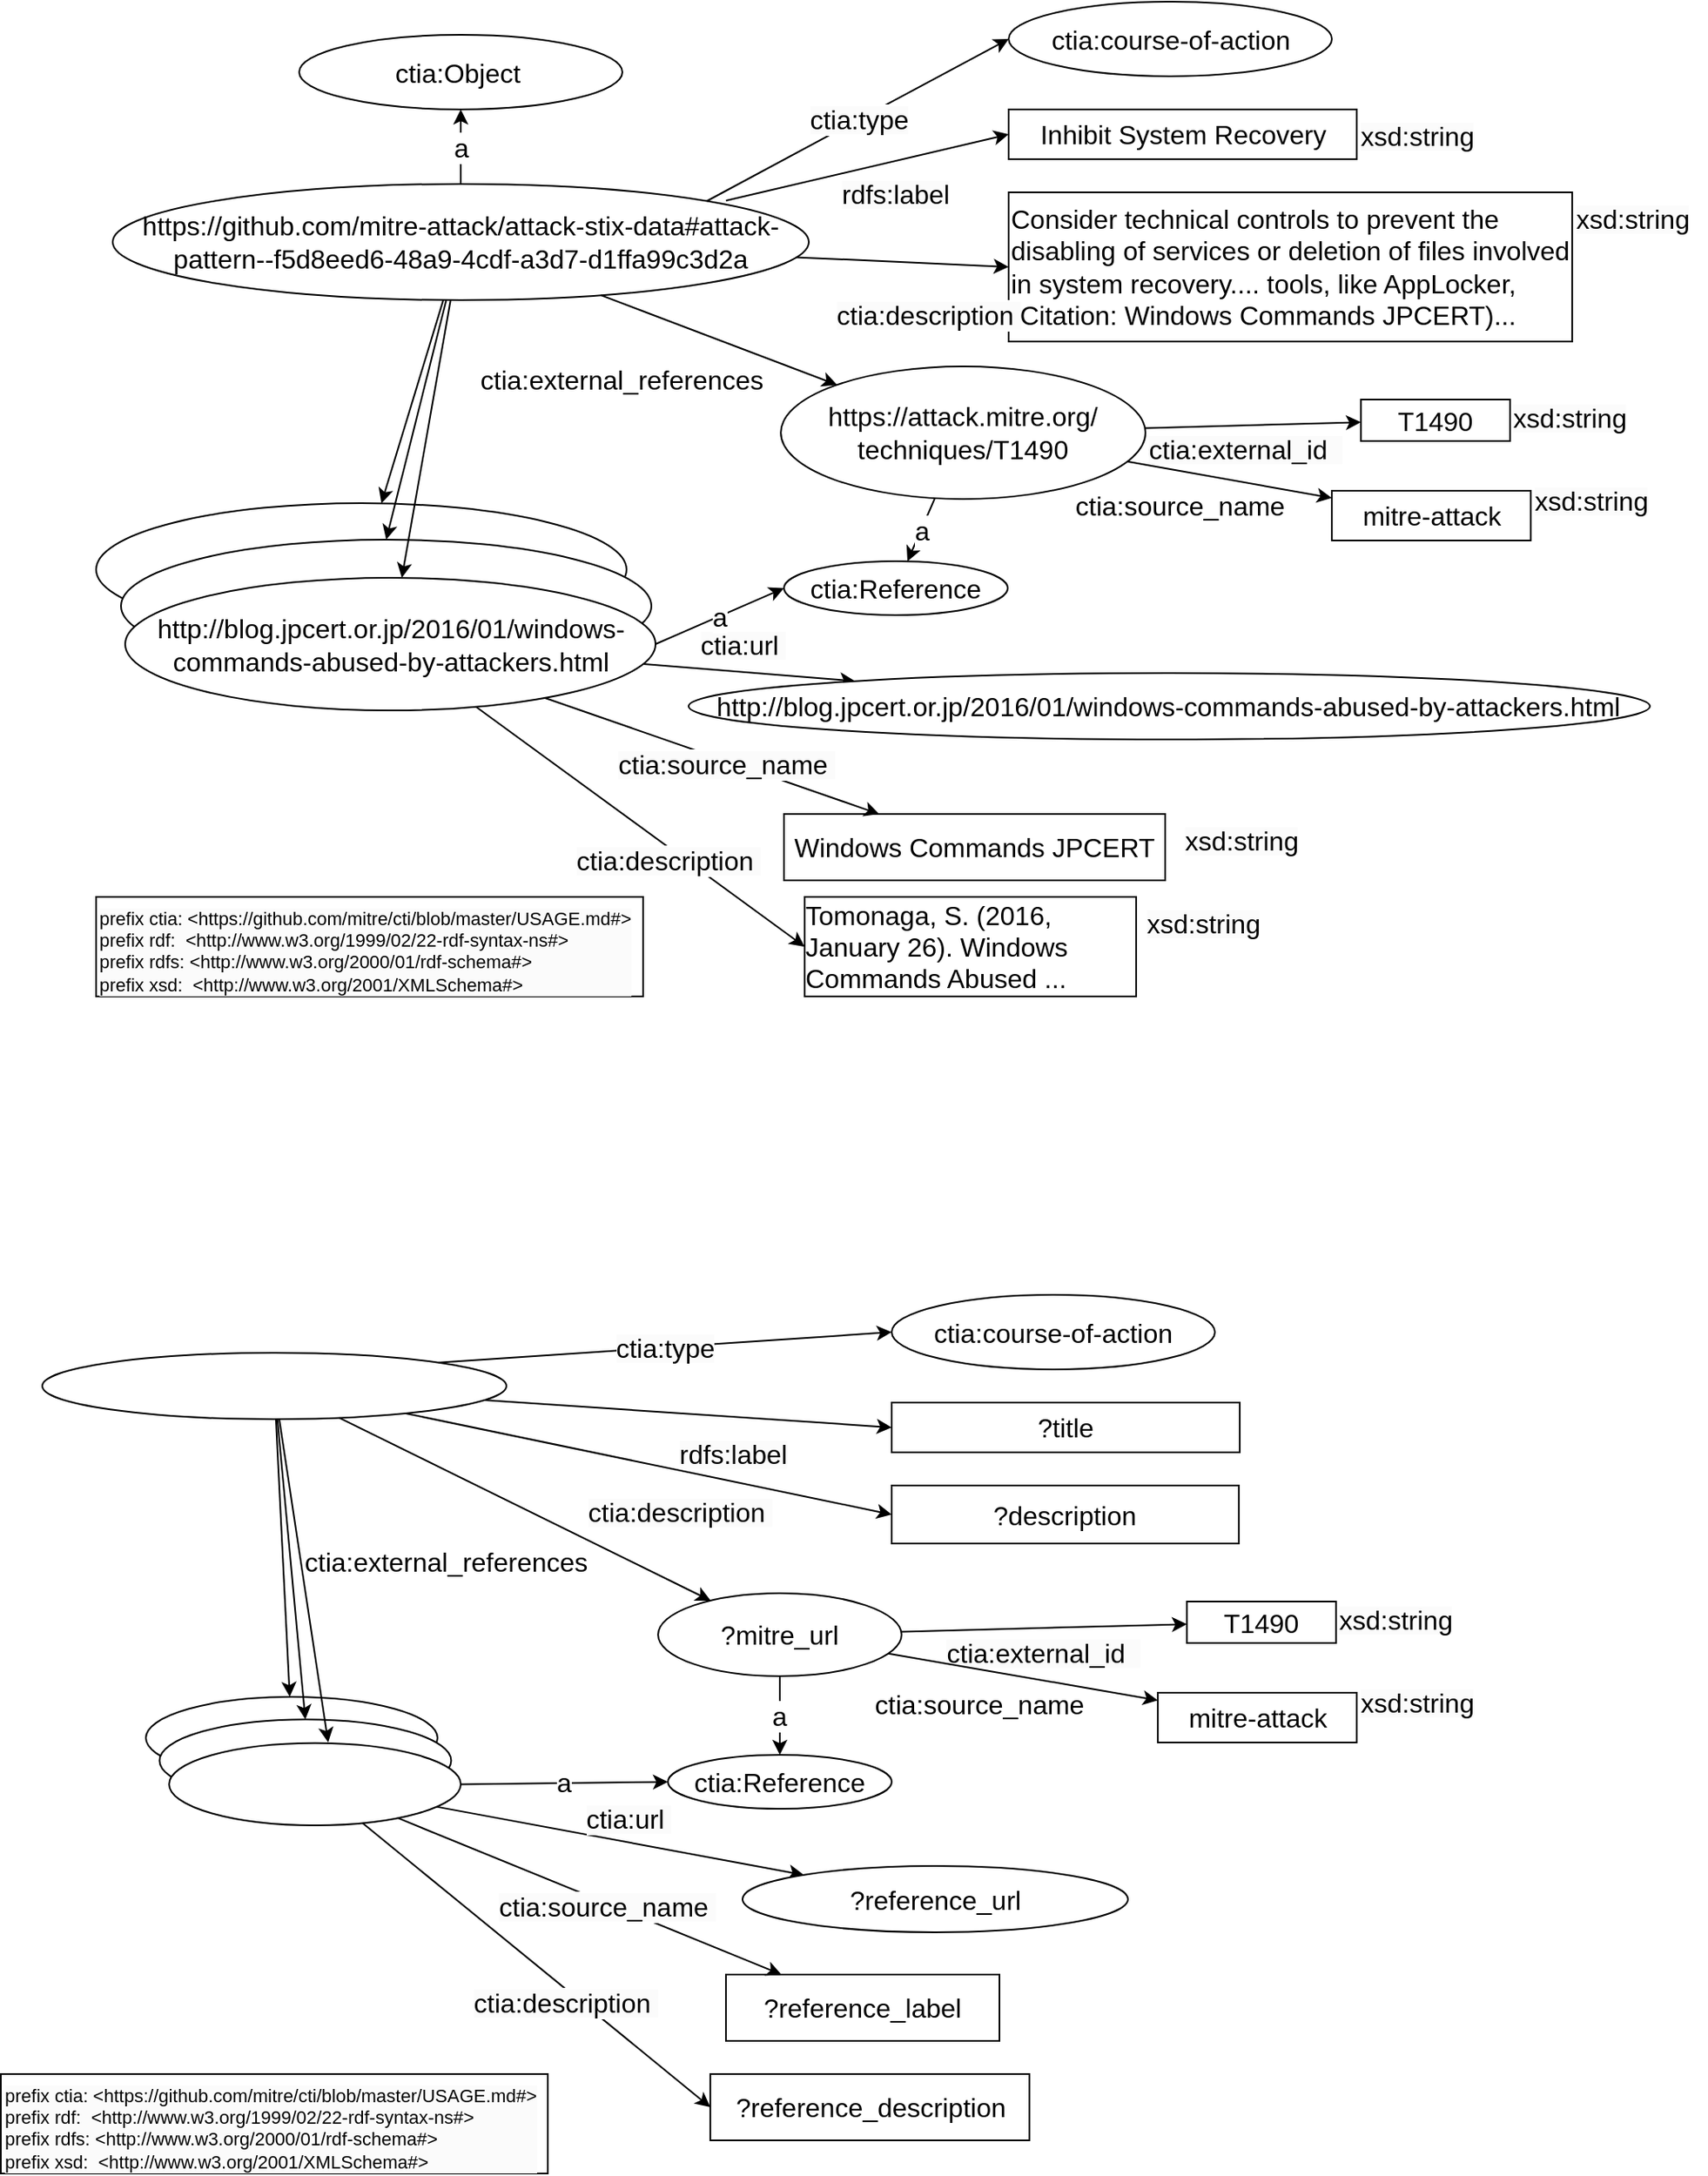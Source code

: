 <mxfile version="20.7.4" type="device"><diagram id="AuKGErEjHd2Ds3MUUX73" name="Page-1"><mxGraphModel dx="3150" dy="1182" grid="1" gridSize="10" guides="1" tooltips="1" connect="1" arrows="1" fold="1" page="1" pageScale="1" pageWidth="850" pageHeight="1100" math="0" shadow="0"><root><mxCell id="0"/><mxCell id="1" parent="0"/><mxCell id="VCyDNAcRzofRvKFjg0vl-89" value="" style="group" vertex="1" connectable="0" parent="1"><mxGeometry x="-280" y="2022.5" width="190" height="77.5" as="geometry"/></mxCell><mxCell id="VCyDNAcRzofRvKFjg0vl-45" value="&lt;div style=&quot;&quot;&gt;&lt;br&gt;&lt;/div&gt;" style="ellipse;whiteSpace=wrap;html=1;fontSize=16;align=center;" vertex="1" parent="VCyDNAcRzofRvKFjg0vl-89"><mxGeometry width="175.967" height="49.6" as="geometry"/></mxCell><mxCell id="VCyDNAcRzofRvKFjg0vl-46" value="&lt;div style=&quot;&quot;&gt;&lt;br&gt;&lt;/div&gt;" style="ellipse;whiteSpace=wrap;html=1;fontSize=16;align=center;" vertex="1" parent="VCyDNAcRzofRvKFjg0vl-89"><mxGeometry x="8.248" y="13.64" width="175.967" height="49.6" as="geometry"/></mxCell><mxCell id="VCyDNAcRzofRvKFjg0vl-66" value="&lt;div style=&quot;&quot;&gt;&lt;br&gt;&lt;/div&gt;" style="ellipse;whiteSpace=wrap;html=1;fontSize=16;align=center;" vertex="1" parent="VCyDNAcRzofRvKFjg0vl-89"><mxGeometry x="14.033" y="27.9" width="175.967" height="49.6" as="geometry"/></mxCell><mxCell id="VCyDNAcRzofRvKFjg0vl-1" value="&lt;div style=&quot;&quot;&gt;&lt;br&gt;&lt;/div&gt;" style="ellipse;whiteSpace=wrap;html=1;fontSize=16;align=center;" vertex="1" parent="1"><mxGeometry x="-310" y="1302.5" width="320" height="80" as="geometry"/></mxCell><mxCell id="VCyDNAcRzofRvKFjg0vl-2" value="&lt;div style=&quot;&quot;&gt;&lt;br&gt;&lt;/div&gt;" style="ellipse;whiteSpace=wrap;html=1;fontSize=16;align=center;" vertex="1" parent="1"><mxGeometry x="-295" y="1324.5" width="320" height="80" as="geometry"/></mxCell><mxCell id="VCyDNAcRzofRvKFjg0vl-3" value="&lt;span style=&quot;&quot;&gt;https://github.com/mitre-attack/attack-stix-data#attack-pattern--f5d8eed6-48a9-4cdf-a3d7-d1ffa99c3d2a&lt;/span&gt;" style="ellipse;whiteSpace=wrap;html=1;fontSize=16;align=center;" vertex="1" parent="1"><mxGeometry x="-300" y="1110" width="420" height="70" as="geometry"/></mxCell><mxCell id="VCyDNAcRzofRvKFjg0vl-4" value="&lt;span style=&quot;text-align: left;&quot;&gt;ctia:&lt;/span&gt;course-of-action" style="ellipse;whiteSpace=wrap;html=1;fontSize=16;" vertex="1" parent="1"><mxGeometry x="240.58" y="1000" width="195" height="45" as="geometry"/></mxCell><mxCell id="VCyDNAcRzofRvKFjg0vl-5" value="&lt;span style=&quot;color: rgb(0, 0, 0); font-family: Helvetica; font-size: 16px; font-style: normal; font-variant-ligatures: normal; font-variant-caps: normal; font-weight: 400; letter-spacing: normal; orphans: 2; text-align: left; text-indent: 0px; text-transform: none; widows: 2; word-spacing: 0px; -webkit-text-stroke-width: 0px; background-color: rgb(251, 251, 251); text-decoration-thickness: initial; text-decoration-style: initial; text-decoration-color: initial; float: none; display: inline !important;&quot;&gt;ctia:type&lt;/span&gt;" style="endArrow=classic;html=1;rounded=0;fontSize=16;entryX=0;entryY=0.5;entryDx=0;entryDy=0;exitX=1;exitY=0;exitDx=0;exitDy=0;" edge="1" parent="1" source="VCyDNAcRzofRvKFjg0vl-3" target="VCyDNAcRzofRvKFjg0vl-4"><mxGeometry width="50" height="50" relative="1" as="geometry"><mxPoint x="153.11" y="1090" as="sourcePoint"/><mxPoint x="23.11" y="1225" as="targetPoint"/></mxGeometry></mxCell><mxCell id="VCyDNAcRzofRvKFjg0vl-6" value="&lt;span style=&quot;text-align: left;&quot;&gt;Inhibit System Recovery&lt;/span&gt;" style="rounded=0;whiteSpace=wrap;html=1;fontSize=16;" vertex="1" parent="1"><mxGeometry x="240.58" y="1065" width="210" height="30" as="geometry"/></mxCell><mxCell id="VCyDNAcRzofRvKFjg0vl-7" value="" style="endArrow=classic;html=1;rounded=0;fontSize=16;entryX=0;entryY=0.5;entryDx=0;entryDy=0;" edge="1" parent="1" target="VCyDNAcRzofRvKFjg0vl-6"><mxGeometry width="50" height="50" relative="1" as="geometry"><mxPoint x="70" y="1120" as="sourcePoint"/><mxPoint x="23.11" y="1245" as="targetPoint"/></mxGeometry></mxCell><mxCell id="VCyDNAcRzofRvKFjg0vl-8" value="&lt;span style=&quot;text-align: left; background-color: rgb(251, 251, 251);&quot;&gt;rdfs:label&lt;/span&gt;" style="edgeLabel;html=1;align=center;verticalAlign=middle;resizable=0;points=[];fontSize=16;" vertex="1" connectable="0" parent="VCyDNAcRzofRvKFjg0vl-7"><mxGeometry x="0.299" y="-4" relative="1" as="geometry"><mxPoint x="-10" y="18" as="offset"/></mxGeometry></mxCell><mxCell id="VCyDNAcRzofRvKFjg0vl-9" value="&lt;div style=&quot;text-align: left;&quot;&gt;&lt;span style=&quot;background-color: initial;&quot;&gt;Consider technical controls to prevent the disabling of services or deletion of files involved in system recovery.... tools, like AppLocker,(Citation: Windows Commands JPCERT)...&lt;/span&gt;&lt;/div&gt;" style="rounded=0;whiteSpace=wrap;html=1;fontSize=16;" vertex="1" parent="1"><mxGeometry x="240.58" y="1115" width="340" height="90" as="geometry"/></mxCell><mxCell id="VCyDNAcRzofRvKFjg0vl-10" value="" style="endArrow=classic;html=1;rounded=0;fontSize=16;entryX=0;entryY=0.5;entryDx=0;entryDy=0;" edge="1" parent="1" source="VCyDNAcRzofRvKFjg0vl-3" target="VCyDNAcRzofRvKFjg0vl-9"><mxGeometry width="50" height="50" relative="1" as="geometry"><mxPoint x="64.358" y="1118.577" as="sourcePoint"/><mxPoint x="403.11" y="1275" as="targetPoint"/></mxGeometry></mxCell><mxCell id="VCyDNAcRzofRvKFjg0vl-11" value="&lt;span style=&quot;text-align: left; background-color: rgb(251, 251, 251);&quot;&gt;ctia:description&amp;nbsp;&lt;/span&gt;" style="edgeLabel;html=1;align=center;verticalAlign=middle;resizable=0;points=[];fontSize=16;" vertex="1" connectable="0" parent="VCyDNAcRzofRvKFjg0vl-10"><mxGeometry x="0.238" y="-3" relative="1" as="geometry"><mxPoint y="28" as="offset"/></mxGeometry></mxCell><mxCell id="VCyDNAcRzofRvKFjg0vl-12" value="&lt;span style=&quot;text-align: left;&quot;&gt;https://attack.mitre.org/&lt;br&gt;techniques/T1490&lt;/span&gt;" style="ellipse;whiteSpace=wrap;html=1;fontSize=16;" vertex="1" parent="1"><mxGeometry x="103.11" y="1220" width="220" height="80" as="geometry"/></mxCell><mxCell id="VCyDNAcRzofRvKFjg0vl-13" value="" style="endArrow=classic;html=1;rounded=0;fontSize=16;" edge="1" parent="1" source="VCyDNAcRzofRvKFjg0vl-3" target="VCyDNAcRzofRvKFjg0vl-12"><mxGeometry width="50" height="50" relative="1" as="geometry"><mxPoint x="-60" y="1350" as="sourcePoint"/><mxPoint x="-10" y="1300" as="targetPoint"/></mxGeometry></mxCell><mxCell id="VCyDNAcRzofRvKFjg0vl-14" value="&lt;span style=&quot;text-align: left;&quot;&gt;ctia:external_references&amp;nbsp;&lt;/span&gt;" style="edgeLabel;html=1;align=center;verticalAlign=middle;resizable=0;points=[];fontSize=16;labelBackgroundColor=#FFFFFF;" vertex="1" connectable="0" parent="VCyDNAcRzofRvKFjg0vl-13"><mxGeometry x="0.256" relative="1" as="geometry"><mxPoint x="-75" y="17" as="offset"/></mxGeometry></mxCell><mxCell id="VCyDNAcRzofRvKFjg0vl-15" value="" style="endArrow=classic;html=1;rounded=0;fontSize=16;" edge="1" parent="1" source="VCyDNAcRzofRvKFjg0vl-12" target="VCyDNAcRzofRvKFjg0vl-32"><mxGeometry width="50" height="50" relative="1" as="geometry"><mxPoint x="253.418" y="1424.997" as="sourcePoint"/><mxPoint x="423.11" y="1485" as="targetPoint"/></mxGeometry></mxCell><mxCell id="VCyDNAcRzofRvKFjg0vl-16" value="&lt;span style=&quot;text-align: left; background-color: rgb(251, 251, 251);&quot;&gt;ctia:external_id&amp;nbsp;&amp;nbsp;&lt;/span&gt;" style="edgeLabel;html=1;align=center;verticalAlign=middle;resizable=0;points=[];fontSize=16;" vertex="1" connectable="0" parent="VCyDNAcRzofRvKFjg0vl-15"><mxGeometry x="0.203" y="-3" relative="1" as="geometry"><mxPoint x="-19" y="12" as="offset"/></mxGeometry></mxCell><mxCell id="VCyDNAcRzofRvKFjg0vl-17" value="&lt;span style=&quot;color: rgb(0, 0, 0); font-family: Helvetica; font-size: 16px; font-style: normal; font-variant-ligatures: normal; font-variant-caps: normal; font-weight: 400; letter-spacing: normal; orphans: 2; text-align: left; text-indent: 0px; text-transform: none; widows: 2; word-spacing: 0px; -webkit-text-stroke-width: 0px; background-color: rgb(251, 251, 251); text-decoration-thickness: initial; text-decoration-style: initial; text-decoration-color: initial; float: none; display: inline !important;&quot;&gt;xsd:string&lt;/span&gt;" style="text;whiteSpace=wrap;html=1;fontSize=16;" vertex="1" parent="1"><mxGeometry x="450.58" y="1065" width="80" height="30" as="geometry"/></mxCell><mxCell id="VCyDNAcRzofRvKFjg0vl-18" value="&lt;span style=&quot;color: rgb(0, 0, 0); font-family: Helvetica; font-size: 16px; font-style: normal; font-variant-ligatures: normal; font-variant-caps: normal; font-weight: 400; letter-spacing: normal; orphans: 2; text-align: left; text-indent: 0px; text-transform: none; widows: 2; word-spacing: 0px; -webkit-text-stroke-width: 0px; background-color: rgb(251, 251, 251); text-decoration-thickness: initial; text-decoration-style: initial; text-decoration-color: initial; float: none; display: inline !important;&quot;&gt;xsd:string&lt;/span&gt;" style="text;whiteSpace=wrap;html=1;fontSize=16;" vertex="1" parent="1"><mxGeometry x="580.58" y="1115" width="80" height="30" as="geometry"/></mxCell><mxCell id="VCyDNAcRzofRvKFjg0vl-19" value="&lt;span style=&quot;text-align: left;&quot;&gt;mitre-attack&lt;/span&gt;" style="rounded=0;whiteSpace=wrap;html=1;fontSize=16;" vertex="1" parent="1"><mxGeometry x="435.58" y="1295" width="120" height="30" as="geometry"/></mxCell><mxCell id="VCyDNAcRzofRvKFjg0vl-20" value="" style="endArrow=classic;html=1;rounded=0;fontSize=16;" edge="1" parent="1" source="VCyDNAcRzofRvKFjg0vl-12" target="VCyDNAcRzofRvKFjg0vl-19"><mxGeometry width="50" height="50" relative="1" as="geometry"><mxPoint x="-376.89" y="1555" as="sourcePoint"/><mxPoint x="-326.89" y="1505" as="targetPoint"/></mxGeometry></mxCell><mxCell id="VCyDNAcRzofRvKFjg0vl-21" value="&lt;span style=&quot;text-align: left;&quot;&gt;ctia:source_name&amp;nbsp;&amp;nbsp;&lt;/span&gt;" style="edgeLabel;html=1;align=center;verticalAlign=middle;resizable=0;points=[];fontSize=16;labelBackgroundColor=none;" vertex="1" connectable="0" parent="VCyDNAcRzofRvKFjg0vl-20"><mxGeometry x="0.211" y="-2" relative="1" as="geometry"><mxPoint x="-39" y="11" as="offset"/></mxGeometry></mxCell><mxCell id="VCyDNAcRzofRvKFjg0vl-22" value="&lt;div style=&quot;&quot;&gt;&lt;span style=&quot;background-color: initial;&quot;&gt;http://blog.jpcert.or.jp/2016/01/windows-commands-abused-by-attackers.html&lt;/span&gt;&lt;/div&gt;" style="ellipse;whiteSpace=wrap;html=1;fontSize=16;align=center;" vertex="1" parent="1"><mxGeometry x="-292.48" y="1347.5" width="320" height="80" as="geometry"/></mxCell><mxCell id="VCyDNAcRzofRvKFjg0vl-23" value="" style="endArrow=classic;html=1;rounded=0;fontSize=16;" edge="1" parent="1" source="VCyDNAcRzofRvKFjg0vl-22" target="VCyDNAcRzofRvKFjg0vl-25"><mxGeometry width="50" height="50" relative="1" as="geometry"><mxPoint x="-224.063" y="1444.998" as="sourcePoint"/><mxPoint x="-21.31" y="1492.78" as="targetPoint"/></mxGeometry></mxCell><mxCell id="VCyDNAcRzofRvKFjg0vl-24" value="&lt;span style=&quot;color: rgb(0, 0, 0); font-family: Helvetica; font-size: 16px; font-style: normal; font-variant-ligatures: normal; font-variant-caps: normal; font-weight: 400; letter-spacing: normal; orphans: 2; text-align: left; text-indent: 0px; text-transform: none; widows: 2; word-spacing: 0px; -webkit-text-stroke-width: 0px; background-color: rgb(251, 251, 251); text-decoration-thickness: initial; text-decoration-style: initial; text-decoration-color: initial; float: none; display: inline !important;&quot;&gt;ctia:url&lt;span&gt;&amp;nbsp;&lt;/span&gt;&lt;/span&gt;" style="edgeLabel;html=1;align=center;verticalAlign=middle;resizable=0;points=[];fontSize=16;" vertex="1" connectable="0" parent="VCyDNAcRzofRvKFjg0vl-23"><mxGeometry x="0.203" y="-3" relative="1" as="geometry"><mxPoint x="-17" y="-21" as="offset"/></mxGeometry></mxCell><mxCell id="VCyDNAcRzofRvKFjg0vl-25" value="&lt;span style=&quot;text-align: left;&quot;&gt;http://blog.jpcert.or.jp/2016/01/windows-commands-abused-by-attackers.html&lt;/span&gt;" style="ellipse;whiteSpace=wrap;html=1;fontSize=16;" vertex="1" parent="1"><mxGeometry x="47.47" y="1405" width="580" height="40" as="geometry"/></mxCell><mxCell id="VCyDNAcRzofRvKFjg0vl-26" value="&lt;div style=&quot;text-align: left;&quot;&gt;&lt;span style=&quot;background-color: initial;&quot;&gt;Windows Commands JPCERT&lt;/span&gt;&lt;/div&gt;" style="rounded=0;whiteSpace=wrap;html=1;fontSize=16;" vertex="1" parent="1"><mxGeometry x="105" y="1490" width="230" height="40" as="geometry"/></mxCell><mxCell id="VCyDNAcRzofRvKFjg0vl-27" value="&lt;span style=&quot;color: rgb(0, 0, 0); font-family: Helvetica; font-size: 16px; font-style: normal; font-variant-ligatures: normal; font-variant-caps: normal; font-weight: 400; letter-spacing: normal; orphans: 2; text-align: left; text-indent: 0px; text-transform: none; widows: 2; word-spacing: 0px; -webkit-text-stroke-width: 0px; background-color: rgb(251, 251, 251); text-decoration-thickness: initial; text-decoration-style: initial; text-decoration-color: initial; float: none; display: inline !important;&quot;&gt;ctia:source_name&lt;span&gt;&amp;nbsp;&lt;/span&gt;&lt;/span&gt;" style="endArrow=classic;html=1;rounded=0;fontSize=16;" edge="1" parent="1" source="VCyDNAcRzofRvKFjg0vl-22" target="VCyDNAcRzofRvKFjg0vl-26"><mxGeometry x="0.093" y="-2" width="50" height="50" relative="1" as="geometry"><mxPoint x="-272.533" y="1453.896" as="sourcePoint"/><mxPoint x="-771.31" y="1512.78" as="targetPoint"/><mxPoint as="offset"/></mxGeometry></mxCell><mxCell id="VCyDNAcRzofRvKFjg0vl-28" value="" style="endArrow=classic;html=1;rounded=0;fontSize=16;" edge="1" parent="1" source="VCyDNAcRzofRvKFjg0vl-3" target="VCyDNAcRzofRvKFjg0vl-22"><mxGeometry width="50" height="50" relative="1" as="geometry"><mxPoint x="-55.455" y="1229.743" as="sourcePoint"/><mxPoint x="58.138" y="1435.375" as="targetPoint"/></mxGeometry></mxCell><mxCell id="VCyDNAcRzofRvKFjg0vl-29" value="&lt;div style=&quot;text-align: left;&quot;&gt;&lt;span style=&quot;background-color: initial;&quot;&gt;Tomonaga, S. (2016, January 26). Windows Commands Abused ...&lt;/span&gt;&lt;/div&gt;" style="rounded=0;whiteSpace=wrap;html=1;fontSize=16;" vertex="1" parent="1"><mxGeometry x="117.47" y="1540" width="200" height="60" as="geometry"/></mxCell><mxCell id="VCyDNAcRzofRvKFjg0vl-30" value="" style="endArrow=classic;html=1;rounded=0;fontSize=16;entryX=0;entryY=0.5;entryDx=0;entryDy=0;" edge="1" parent="1" source="VCyDNAcRzofRvKFjg0vl-22" target="VCyDNAcRzofRvKFjg0vl-29"><mxGeometry width="50" height="50" relative="1" as="geometry"><mxPoint x="-65.388" y="1023.04" as="sourcePoint"/><mxPoint x="257.47" y="1230" as="targetPoint"/></mxGeometry></mxCell><mxCell id="VCyDNAcRzofRvKFjg0vl-31" value="&lt;span style=&quot;text-align: left; background-color: rgb(251, 251, 251);&quot;&gt;ctia:description&amp;nbsp;&lt;/span&gt;" style="edgeLabel;html=1;align=center;verticalAlign=middle;resizable=0;points=[];fontSize=16;" vertex="1" connectable="0" parent="VCyDNAcRzofRvKFjg0vl-30"><mxGeometry x="0.238" y="-3" relative="1" as="geometry"><mxPoint x="-6" as="offset"/></mxGeometry></mxCell><mxCell id="VCyDNAcRzofRvKFjg0vl-32" value="T1490" style="rounded=0;whiteSpace=wrap;html=1;fontSize=16;" vertex="1" parent="1"><mxGeometry x="453.11" y="1240" width="90" height="25" as="geometry"/></mxCell><mxCell id="VCyDNAcRzofRvKFjg0vl-33" value="&lt;span style=&quot;color: rgb(0, 0, 0); font-family: Helvetica; font-size: 16px; font-style: normal; font-variant-ligatures: normal; font-variant-caps: normal; font-weight: 400; letter-spacing: normal; orphans: 2; text-align: left; text-indent: 0px; text-transform: none; widows: 2; word-spacing: 0px; -webkit-text-stroke-width: 0px; background-color: rgb(251, 251, 251); text-decoration-thickness: initial; text-decoration-style: initial; text-decoration-color: initial; float: none; display: inline !important;&quot;&gt;xsd:string&lt;/span&gt;" style="text;whiteSpace=wrap;html=1;fontSize=16;" vertex="1" parent="1"><mxGeometry x="543.11" y="1235" width="80" height="30" as="geometry"/></mxCell><mxCell id="VCyDNAcRzofRvKFjg0vl-34" value="&lt;span style=&quot;color: rgb(0, 0, 0); font-family: Helvetica; font-size: 16px; font-style: normal; font-variant-ligatures: normal; font-variant-caps: normal; font-weight: 400; letter-spacing: normal; orphans: 2; text-align: left; text-indent: 0px; text-transform: none; widows: 2; word-spacing: 0px; -webkit-text-stroke-width: 0px; background-color: rgb(251, 251, 251); text-decoration-thickness: initial; text-decoration-style: initial; text-decoration-color: initial; float: none; display: inline !important;&quot;&gt;xsd:string&lt;/span&gt;" style="text;whiteSpace=wrap;html=1;fontSize=16;" vertex="1" parent="1"><mxGeometry x="555.58" y="1285" width="80" height="30" as="geometry"/></mxCell><mxCell id="VCyDNAcRzofRvKFjg0vl-35" value="&lt;span style=&quot;color: rgb(0, 0, 0); font-family: Helvetica; font-size: 16px; font-style: normal; font-variant-ligatures: normal; font-variant-caps: normal; font-weight: 400; letter-spacing: normal; orphans: 2; text-align: left; text-indent: 0px; text-transform: none; widows: 2; word-spacing: 0px; -webkit-text-stroke-width: 0px; background-color: rgb(251, 251, 251); text-decoration-thickness: initial; text-decoration-style: initial; text-decoration-color: initial; float: none; display: inline !important;&quot;&gt;xsd:string&lt;/span&gt;" style="text;whiteSpace=wrap;html=1;fontSize=16;" vertex="1" parent="1"><mxGeometry x="345.0" y="1490" width="80" height="30" as="geometry"/></mxCell><mxCell id="VCyDNAcRzofRvKFjg0vl-36" value="&lt;span style=&quot;color: rgb(0, 0, 0); font-family: Helvetica; font-size: 16px; font-style: normal; font-variant-ligatures: normal; font-variant-caps: normal; font-weight: 400; letter-spacing: normal; orphans: 2; text-align: left; text-indent: 0px; text-transform: none; widows: 2; word-spacing: 0px; -webkit-text-stroke-width: 0px; background-color: rgb(251, 251, 251); text-decoration-thickness: initial; text-decoration-style: initial; text-decoration-color: initial; float: none; display: inline !important;&quot;&gt;xsd:string&lt;/span&gt;" style="text;whiteSpace=wrap;html=1;fontSize=16;" vertex="1" parent="1"><mxGeometry x="322.47" y="1540" width="80" height="30" as="geometry"/></mxCell><mxCell id="VCyDNAcRzofRvKFjg0vl-37" value="" style="endArrow=classic;html=1;rounded=0;fontSize=16;entryX=0.5;entryY=0;entryDx=0;entryDy=0;" edge="1" parent="1" source="VCyDNAcRzofRvKFjg0vl-3" target="VCyDNAcRzofRvKFjg0vl-2"><mxGeometry width="50" height="50" relative="1" as="geometry"><mxPoint x="40" y="1730" as="sourcePoint"/><mxPoint x="90" y="1680" as="targetPoint"/></mxGeometry></mxCell><mxCell id="VCyDNAcRzofRvKFjg0vl-38" value="" style="endArrow=classic;html=1;rounded=0;fontSize=16;" edge="1" parent="1" source="VCyDNAcRzofRvKFjg0vl-3" target="VCyDNAcRzofRvKFjg0vl-1"><mxGeometry width="50" height="50" relative="1" as="geometry"><mxPoint x="-90.871" y="1229.939" as="sourcePoint"/><mxPoint x="-160" y="1580" as="targetPoint"/></mxGeometry></mxCell><mxCell id="VCyDNAcRzofRvKFjg0vl-39" value="&lt;span style=&quot;text-align: left;&quot;&gt;ctia:Object&amp;nbsp;&lt;/span&gt;" style="ellipse;whiteSpace=wrap;html=1;fontSize=16;" vertex="1" parent="1"><mxGeometry x="-187.5" y="1020" width="195" height="45" as="geometry"/></mxCell><mxCell id="VCyDNAcRzofRvKFjg0vl-40" value="a" style="endArrow=classic;html=1;rounded=0;fontSize=16;" edge="1" parent="1" source="VCyDNAcRzofRvKFjg0vl-3" target="VCyDNAcRzofRvKFjg0vl-39"><mxGeometry width="50" height="50" relative="1" as="geometry"><mxPoint x="60" y="1580" as="sourcePoint"/><mxPoint x="110" y="1530" as="targetPoint"/></mxGeometry></mxCell><mxCell id="VCyDNAcRzofRvKFjg0vl-41" value="&lt;div style=&quot;border-color: var(--border-color); color: rgb(0, 0, 0); font-family: Helvetica; font-size: 11px; font-style: normal; font-variant-ligatures: normal; font-variant-caps: normal; font-weight: 400; letter-spacing: normal; orphans: 2; text-align: left; text-indent: 0px; text-transform: none; widows: 2; word-spacing: 0px; -webkit-text-stroke-width: 0px; background-color: rgb(251, 251, 251); text-decoration-thickness: initial; text-decoration-style: initial; text-decoration-color: initial;&quot;&gt;prefix ctia: &amp;lt;https://github.com/mitre/cti/blob/master/USAGE.md#&amp;gt;&lt;/div&gt;&lt;div style=&quot;border-color: var(--border-color); color: rgb(0, 0, 0); font-family: Helvetica; font-size: 11px; font-style: normal; font-variant-ligatures: normal; font-variant-caps: normal; font-weight: 400; letter-spacing: normal; orphans: 2; text-align: left; text-indent: 0px; text-transform: none; widows: 2; word-spacing: 0px; -webkit-text-stroke-width: 0px; background-color: rgb(251, 251, 251); text-decoration-thickness: initial; text-decoration-style: initial; text-decoration-color: initial;&quot;&gt;prefix rdf:&amp;nbsp; &amp;lt;http://www.w3.org/1999/02/22-rdf-syntax-ns#&amp;gt;&lt;/div&gt;&lt;div style=&quot;border-color: var(--border-color); color: rgb(0, 0, 0); font-family: Helvetica; font-size: 11px; font-style: normal; font-variant-ligatures: normal; font-variant-caps: normal; font-weight: 400; letter-spacing: normal; orphans: 2; text-align: left; text-indent: 0px; text-transform: none; widows: 2; word-spacing: 0px; -webkit-text-stroke-width: 0px; background-color: rgb(251, 251, 251); text-decoration-thickness: initial; text-decoration-style: initial; text-decoration-color: initial;&quot;&gt;prefix rdfs: &amp;lt;http://www.w3.org/2000/01/rdf-schema#&amp;gt;&lt;/div&gt;&lt;div style=&quot;border-color: var(--border-color); color: rgb(0, 0, 0); font-family: Helvetica; font-size: 11px; font-style: normal; font-variant-ligatures: normal; font-variant-caps: normal; font-weight: 400; letter-spacing: normal; orphans: 2; text-align: left; text-indent: 0px; text-transform: none; widows: 2; word-spacing: 0px; -webkit-text-stroke-width: 0px; background-color: rgb(251, 251, 251); text-decoration-thickness: initial; text-decoration-style: initial; text-decoration-color: initial;&quot;&gt;prefix xsd:&amp;nbsp; &amp;lt;http://www.w3.org/2001/XMLSchema#&amp;gt;&lt;/div&gt;" style="text;whiteSpace=wrap;html=1;strokeColor=default;fontSize=11;" vertex="1" parent="1"><mxGeometry x="-310" y="1540" width="330" height="60" as="geometry"/></mxCell><mxCell id="VCyDNAcRzofRvKFjg0vl-42" value="&lt;span style=&quot;text-align: left;&quot;&gt;ctia:Reference&lt;/span&gt;" style="ellipse;whiteSpace=wrap;html=1;fontSize=16;" vertex="1" parent="1"><mxGeometry x="105" y="1337.5" width="135" height="32.5" as="geometry"/></mxCell><mxCell id="VCyDNAcRzofRvKFjg0vl-43" value="a" style="endArrow=classic;html=1;rounded=0;fontSize=16;entryX=0;entryY=0.5;entryDx=0;entryDy=0;exitX=1;exitY=0.5;exitDx=0;exitDy=0;" edge="1" parent="1" source="VCyDNAcRzofRvKFjg0vl-22" target="VCyDNAcRzofRvKFjg0vl-42"><mxGeometry width="50" height="50" relative="1" as="geometry"><mxPoint x="47.473" y="1382.174" as="sourcePoint"/><mxPoint x="370.84" y="1834.5" as="targetPoint"/></mxGeometry></mxCell><mxCell id="VCyDNAcRzofRvKFjg0vl-44" value="a" style="endArrow=classic;html=1;rounded=0;fontSize=16;" edge="1" parent="1" source="VCyDNAcRzofRvKFjg0vl-12" target="VCyDNAcRzofRvKFjg0vl-42"><mxGeometry width="50" height="50" relative="1" as="geometry"><mxPoint x="37.52" y="1397.5" as="sourcePoint"/><mxPoint x="100" y="1357.5" as="targetPoint"/></mxGeometry></mxCell><mxCell id="VCyDNAcRzofRvKFjg0vl-47" value="" style="ellipse;whiteSpace=wrap;html=1;fontSize=16;align=center;" vertex="1" parent="1"><mxGeometry x="-342.48" y="1815" width="280" height="40" as="geometry"/></mxCell><mxCell id="VCyDNAcRzofRvKFjg0vl-48" value="&lt;span style=&quot;text-align: left;&quot;&gt;ctia:&lt;/span&gt;course-of-action" style="ellipse;whiteSpace=wrap;html=1;fontSize=16;" vertex="1" parent="1"><mxGeometry x="170.0" y="1780" width="195" height="45" as="geometry"/></mxCell><mxCell id="VCyDNAcRzofRvKFjg0vl-49" value="&lt;span style=&quot;color: rgb(0, 0, 0); font-family: Helvetica; font-size: 16px; font-style: normal; font-variant-ligatures: normal; font-variant-caps: normal; font-weight: 400; letter-spacing: normal; orphans: 2; text-align: left; text-indent: 0px; text-transform: none; widows: 2; word-spacing: 0px; -webkit-text-stroke-width: 0px; background-color: rgb(251, 251, 251); text-decoration-thickness: initial; text-decoration-style: initial; text-decoration-color: initial; float: none; display: inline !important;&quot;&gt;ctia:type&lt;/span&gt;" style="endArrow=classic;html=1;rounded=0;fontSize=16;entryX=0;entryY=0.5;entryDx=0;entryDy=0;exitX=1;exitY=0;exitDx=0;exitDy=0;" edge="1" parent="1" source="VCyDNAcRzofRvKFjg0vl-47" target="VCyDNAcRzofRvKFjg0vl-48"><mxGeometry width="50" height="50" relative="1" as="geometry"><mxPoint x="83.11" y="1810" as="sourcePoint"/><mxPoint x="-46.89" y="1945" as="targetPoint"/></mxGeometry></mxCell><mxCell id="VCyDNAcRzofRvKFjg0vl-50" value="&lt;div style=&quot;text-align: left;&quot;&gt;&lt;span style=&quot;background-color: initial;&quot;&gt;?title&lt;/span&gt;&lt;/div&gt;" style="rounded=0;whiteSpace=wrap;html=1;fontSize=16;" vertex="1" parent="1"><mxGeometry x="170.0" y="1845" width="210" height="30" as="geometry"/></mxCell><mxCell id="VCyDNAcRzofRvKFjg0vl-51" value="" style="endArrow=classic;html=1;rounded=0;fontSize=16;entryX=0;entryY=0.5;entryDx=0;entryDy=0;" edge="1" parent="1" target="VCyDNAcRzofRvKFjg0vl-50" source="VCyDNAcRzofRvKFjg0vl-47"><mxGeometry width="50" height="50" relative="1" as="geometry"><mxPoint y="1840" as="sourcePoint"/><mxPoint x="-46.89" y="1965" as="targetPoint"/></mxGeometry></mxCell><mxCell id="VCyDNAcRzofRvKFjg0vl-52" value="&lt;span style=&quot;text-align: left; background-color: rgb(251, 251, 251);&quot;&gt;rdfs:label&lt;/span&gt;" style="edgeLabel;html=1;align=center;verticalAlign=middle;resizable=0;points=[];fontSize=16;" vertex="1" connectable="0" parent="VCyDNAcRzofRvKFjg0vl-51"><mxGeometry x="0.299" y="-4" relative="1" as="geometry"><mxPoint x="-10" y="18" as="offset"/></mxGeometry></mxCell><mxCell id="VCyDNAcRzofRvKFjg0vl-53" value="&lt;div style=&quot;text-align: left;&quot;&gt;&lt;span style=&quot;background-color: initial;&quot;&gt;?description&lt;/span&gt;&lt;/div&gt;" style="rounded=0;whiteSpace=wrap;html=1;fontSize=16;" vertex="1" parent="1"><mxGeometry x="170" y="1895" width="209.42" height="35" as="geometry"/></mxCell><mxCell id="VCyDNAcRzofRvKFjg0vl-54" value="" style="endArrow=classic;html=1;rounded=0;fontSize=16;entryX=0;entryY=0.5;entryDx=0;entryDy=0;" edge="1" parent="1" source="VCyDNAcRzofRvKFjg0vl-47" target="VCyDNAcRzofRvKFjg0vl-53"><mxGeometry width="50" height="50" relative="1" as="geometry"><mxPoint x="-5.642" y="1838.577" as="sourcePoint"/><mxPoint x="333.11" y="1995" as="targetPoint"/></mxGeometry></mxCell><mxCell id="VCyDNAcRzofRvKFjg0vl-55" value="&lt;span style=&quot;text-align: left; background-color: rgb(251, 251, 251);&quot;&gt;ctia:description&amp;nbsp;&lt;/span&gt;" style="edgeLabel;html=1;align=center;verticalAlign=middle;resizable=0;points=[];fontSize=16;" vertex="1" connectable="0" parent="VCyDNAcRzofRvKFjg0vl-54"><mxGeometry x="0.238" y="-3" relative="1" as="geometry"><mxPoint x="-16" y="19" as="offset"/></mxGeometry></mxCell><mxCell id="VCyDNAcRzofRvKFjg0vl-56" value="&lt;div style=&quot;text-align: left;&quot;&gt;&lt;span style=&quot;background-color: initial;&quot;&gt;?mitre_url&lt;/span&gt;&lt;/div&gt;" style="ellipse;whiteSpace=wrap;html=1;fontSize=16;" vertex="1" parent="1"><mxGeometry x="29.05" y="1960" width="146.89" height="50" as="geometry"/></mxCell><mxCell id="VCyDNAcRzofRvKFjg0vl-57" value="" style="endArrow=classic;html=1;rounded=0;fontSize=16;" edge="1" parent="1" source="VCyDNAcRzofRvKFjg0vl-47" target="VCyDNAcRzofRvKFjg0vl-56"><mxGeometry width="50" height="50" relative="1" as="geometry"><mxPoint x="-130" y="2070" as="sourcePoint"/><mxPoint x="-80" y="2020" as="targetPoint"/></mxGeometry></mxCell><mxCell id="VCyDNAcRzofRvKFjg0vl-58" value="&lt;span style=&quot;text-align: left;&quot;&gt;ctia:external_references&amp;nbsp;&lt;/span&gt;" style="edgeLabel;html=1;align=center;verticalAlign=middle;resizable=0;points=[];fontSize=16;labelBackgroundColor=#FFFFFF;" vertex="1" connectable="0" parent="VCyDNAcRzofRvKFjg0vl-57"><mxGeometry x="0.256" relative="1" as="geometry"><mxPoint x="-75" y="17" as="offset"/></mxGeometry></mxCell><mxCell id="VCyDNAcRzofRvKFjg0vl-59" value="" style="endArrow=classic;html=1;rounded=0;fontSize=16;" edge="1" parent="1" source="VCyDNAcRzofRvKFjg0vl-56" target="VCyDNAcRzofRvKFjg0vl-76"><mxGeometry width="50" height="50" relative="1" as="geometry"><mxPoint x="183.418" y="2144.997" as="sourcePoint"/><mxPoint x="353.11" y="2205" as="targetPoint"/></mxGeometry></mxCell><mxCell id="VCyDNAcRzofRvKFjg0vl-60" value="&lt;span style=&quot;text-align: left; background-color: rgb(251, 251, 251);&quot;&gt;ctia:external_id&amp;nbsp;&amp;nbsp;&lt;/span&gt;" style="edgeLabel;html=1;align=center;verticalAlign=middle;resizable=0;points=[];fontSize=16;" vertex="1" connectable="0" parent="VCyDNAcRzofRvKFjg0vl-59"><mxGeometry x="0.203" y="-3" relative="1" as="geometry"><mxPoint x="-19" y="12" as="offset"/></mxGeometry></mxCell><mxCell id="VCyDNAcRzofRvKFjg0vl-63" value="&lt;span style=&quot;text-align: left;&quot;&gt;mitre-attack&lt;/span&gt;" style="rounded=0;whiteSpace=wrap;html=1;fontSize=16;" vertex="1" parent="1"><mxGeometry x="330.58" y="2020" width="120" height="30" as="geometry"/></mxCell><mxCell id="VCyDNAcRzofRvKFjg0vl-64" value="" style="endArrow=classic;html=1;rounded=0;fontSize=16;" edge="1" parent="1" source="VCyDNAcRzofRvKFjg0vl-56" target="VCyDNAcRzofRvKFjg0vl-63"><mxGeometry width="50" height="50" relative="1" as="geometry"><mxPoint x="-446.89" y="2275" as="sourcePoint"/><mxPoint x="-396.89" y="2225" as="targetPoint"/></mxGeometry></mxCell><mxCell id="VCyDNAcRzofRvKFjg0vl-65" value="&lt;span style=&quot;text-align: left;&quot;&gt;ctia:source_name&amp;nbsp;&amp;nbsp;&lt;/span&gt;" style="edgeLabel;html=1;align=center;verticalAlign=middle;resizable=0;points=[];fontSize=16;labelBackgroundColor=none;" vertex="1" connectable="0" parent="VCyDNAcRzofRvKFjg0vl-64"><mxGeometry x="0.211" y="-2" relative="1" as="geometry"><mxPoint x="-39" y="11" as="offset"/></mxGeometry></mxCell><mxCell id="VCyDNAcRzofRvKFjg0vl-67" value="" style="endArrow=classic;html=1;rounded=0;fontSize=16;" edge="1" parent="1" source="VCyDNAcRzofRvKFjg0vl-66" target="VCyDNAcRzofRvKFjg0vl-69"><mxGeometry width="50" height="50" relative="1" as="geometry"><mxPoint x="-294.063" y="2164.998" as="sourcePoint"/><mxPoint x="-91.31" y="2212.78" as="targetPoint"/></mxGeometry></mxCell><mxCell id="VCyDNAcRzofRvKFjg0vl-68" value="&lt;span style=&quot;color: rgb(0, 0, 0); font-family: Helvetica; font-size: 16px; font-style: normal; font-variant-ligatures: normal; font-variant-caps: normal; font-weight: 400; letter-spacing: normal; orphans: 2; text-align: left; text-indent: 0px; text-transform: none; widows: 2; word-spacing: 0px; -webkit-text-stroke-width: 0px; background-color: rgb(251, 251, 251); text-decoration-thickness: initial; text-decoration-style: initial; text-decoration-color: initial; float: none; display: inline !important;&quot;&gt;ctia:url&lt;span&gt;&amp;nbsp;&lt;/span&gt;&lt;/span&gt;" style="edgeLabel;html=1;align=center;verticalAlign=middle;resizable=0;points=[];fontSize=16;" vertex="1" connectable="0" parent="VCyDNAcRzofRvKFjg0vl-67"><mxGeometry x="0.203" y="-3" relative="1" as="geometry"><mxPoint x="-17" y="-21" as="offset"/></mxGeometry></mxCell><mxCell id="VCyDNAcRzofRvKFjg0vl-69" value="&lt;span style=&quot;text-align: left;&quot;&gt;?reference_url&lt;/span&gt;" style="ellipse;whiteSpace=wrap;html=1;fontSize=16;" vertex="1" parent="1"><mxGeometry x="80" y="2124.5" width="232.53" height="40" as="geometry"/></mxCell><mxCell id="VCyDNAcRzofRvKFjg0vl-70" value="&lt;div style=&quot;text-align: left;&quot;&gt;&lt;/div&gt;&lt;span style=&quot;text-align: left;&quot;&gt;?reference_label&lt;/span&gt;" style="rounded=0;whiteSpace=wrap;html=1;fontSize=16;" vertex="1" parent="1"><mxGeometry x="70" y="2190" width="165" height="40" as="geometry"/></mxCell><mxCell id="VCyDNAcRzofRvKFjg0vl-71" value="&lt;span style=&quot;color: rgb(0, 0, 0); font-family: Helvetica; font-size: 16px; font-style: normal; font-variant-ligatures: normal; font-variant-caps: normal; font-weight: 400; letter-spacing: normal; orphans: 2; text-align: left; text-indent: 0px; text-transform: none; widows: 2; word-spacing: 0px; -webkit-text-stroke-width: 0px; background-color: rgb(251, 251, 251); text-decoration-thickness: initial; text-decoration-style: initial; text-decoration-color: initial; float: none; display: inline !important;&quot;&gt;ctia:source_name&lt;span&gt;&amp;nbsp;&lt;/span&gt;&lt;/span&gt;" style="endArrow=classic;html=1;rounded=0;fontSize=16;" edge="1" parent="1" source="VCyDNAcRzofRvKFjg0vl-66" target="VCyDNAcRzofRvKFjg0vl-70"><mxGeometry x="0.093" y="-2" width="50" height="50" relative="1" as="geometry"><mxPoint x="-342.533" y="2173.896" as="sourcePoint"/><mxPoint x="-841.31" y="2232.78" as="targetPoint"/><mxPoint as="offset"/></mxGeometry></mxCell><mxCell id="VCyDNAcRzofRvKFjg0vl-72" value="" style="endArrow=classic;html=1;rounded=0;fontSize=16;entryX=0.5;entryY=0;entryDx=0;entryDy=0;" edge="1" parent="1" source="VCyDNAcRzofRvKFjg0vl-47" target="VCyDNAcRzofRvKFjg0vl-46"><mxGeometry width="50" height="50" relative="1" as="geometry"><mxPoint x="-125.455" y="1949.743" as="sourcePoint"/><mxPoint x="-11.862" y="2155.375" as="targetPoint"/></mxGeometry></mxCell><mxCell id="VCyDNAcRzofRvKFjg0vl-73" value="&lt;div style=&quot;text-align: left;&quot;&gt;&lt;span style=&quot;background-color: initial;&quot;&gt;?reference_description&lt;/span&gt;&lt;/div&gt;" style="rounded=0;whiteSpace=wrap;html=1;fontSize=16;" vertex="1" parent="1"><mxGeometry x="60.58" y="2250" width="192.53" height="40" as="geometry"/></mxCell><mxCell id="VCyDNAcRzofRvKFjg0vl-74" value="" style="endArrow=classic;html=1;rounded=0;fontSize=16;entryX=0;entryY=0.5;entryDx=0;entryDy=0;" edge="1" parent="1" source="VCyDNAcRzofRvKFjg0vl-66" target="VCyDNAcRzofRvKFjg0vl-73"><mxGeometry width="50" height="50" relative="1" as="geometry"><mxPoint x="-135.388" y="1743.04" as="sourcePoint"/><mxPoint x="187.47" y="1950" as="targetPoint"/></mxGeometry></mxCell><mxCell id="VCyDNAcRzofRvKFjg0vl-75" value="&lt;span style=&quot;text-align: left; background-color: rgb(251, 251, 251);&quot;&gt;ctia:description&amp;nbsp;&lt;/span&gt;" style="edgeLabel;html=1;align=center;verticalAlign=middle;resizable=0;points=[];fontSize=16;" vertex="1" connectable="0" parent="VCyDNAcRzofRvKFjg0vl-74"><mxGeometry x="0.238" y="-3" relative="1" as="geometry"><mxPoint x="-6" as="offset"/></mxGeometry></mxCell><mxCell id="VCyDNAcRzofRvKFjg0vl-76" value="T1490" style="rounded=0;whiteSpace=wrap;html=1;fontSize=16;" vertex="1" parent="1"><mxGeometry x="348.11" y="1965" width="90" height="25" as="geometry"/></mxCell><mxCell id="VCyDNAcRzofRvKFjg0vl-77" value="&lt;span style=&quot;color: rgb(0, 0, 0); font-family: Helvetica; font-size: 16px; font-style: normal; font-variant-ligatures: normal; font-variant-caps: normal; font-weight: 400; letter-spacing: normal; orphans: 2; text-align: left; text-indent: 0px; text-transform: none; widows: 2; word-spacing: 0px; -webkit-text-stroke-width: 0px; background-color: rgb(251, 251, 251); text-decoration-thickness: initial; text-decoration-style: initial; text-decoration-color: initial; float: none; display: inline !important;&quot;&gt;xsd:string&lt;/span&gt;" style="text;whiteSpace=wrap;html=1;fontSize=16;" vertex="1" parent="1"><mxGeometry x="438.11" y="1960" width="80" height="30" as="geometry"/></mxCell><mxCell id="VCyDNAcRzofRvKFjg0vl-78" value="&lt;span style=&quot;color: rgb(0, 0, 0); font-family: Helvetica; font-size: 16px; font-style: normal; font-variant-ligatures: normal; font-variant-caps: normal; font-weight: 400; letter-spacing: normal; orphans: 2; text-align: left; text-indent: 0px; text-transform: none; widows: 2; word-spacing: 0px; -webkit-text-stroke-width: 0px; background-color: rgb(251, 251, 251); text-decoration-thickness: initial; text-decoration-style: initial; text-decoration-color: initial; float: none; display: inline !important;&quot;&gt;xsd:string&lt;/span&gt;" style="text;whiteSpace=wrap;html=1;fontSize=16;" vertex="1" parent="1"><mxGeometry x="450.58" y="2010" width="80" height="30" as="geometry"/></mxCell><mxCell id="VCyDNAcRzofRvKFjg0vl-81" value="" style="endArrow=classic;html=1;rounded=0;fontSize=16;" edge="1" parent="1" source="VCyDNAcRzofRvKFjg0vl-47"><mxGeometry width="50" height="50" relative="1" as="geometry"><mxPoint x="-30" y="2450" as="sourcePoint"/><mxPoint x="-170" y="2050" as="targetPoint"/></mxGeometry></mxCell><mxCell id="VCyDNAcRzofRvKFjg0vl-82" value="" style="endArrow=classic;html=1;rounded=0;fontSize=16;" edge="1" parent="1" source="VCyDNAcRzofRvKFjg0vl-47" target="VCyDNAcRzofRvKFjg0vl-45"><mxGeometry width="50" height="50" relative="1" as="geometry"><mxPoint x="-160.871" y="1949.939" as="sourcePoint"/><mxPoint x="-230" y="2300" as="targetPoint"/></mxGeometry></mxCell><mxCell id="VCyDNAcRzofRvKFjg0vl-85" value="&lt;div style=&quot;border-color: var(--border-color); color: rgb(0, 0, 0); font-family: Helvetica; font-size: 11px; font-style: normal; font-variant-ligatures: normal; font-variant-caps: normal; font-weight: 400; letter-spacing: normal; orphans: 2; text-align: left; text-indent: 0px; text-transform: none; widows: 2; word-spacing: 0px; -webkit-text-stroke-width: 0px; background-color: rgb(251, 251, 251); text-decoration-thickness: initial; text-decoration-style: initial; text-decoration-color: initial;&quot;&gt;prefix ctia: &amp;lt;https://github.com/mitre/cti/blob/master/USAGE.md#&amp;gt;&lt;/div&gt;&lt;div style=&quot;border-color: var(--border-color); color: rgb(0, 0, 0); font-family: Helvetica; font-size: 11px; font-style: normal; font-variant-ligatures: normal; font-variant-caps: normal; font-weight: 400; letter-spacing: normal; orphans: 2; text-align: left; text-indent: 0px; text-transform: none; widows: 2; word-spacing: 0px; -webkit-text-stroke-width: 0px; background-color: rgb(251, 251, 251); text-decoration-thickness: initial; text-decoration-style: initial; text-decoration-color: initial;&quot;&gt;prefix rdf:&amp;nbsp; &amp;lt;http://www.w3.org/1999/02/22-rdf-syntax-ns#&amp;gt;&lt;/div&gt;&lt;div style=&quot;border-color: var(--border-color); color: rgb(0, 0, 0); font-family: Helvetica; font-size: 11px; font-style: normal; font-variant-ligatures: normal; font-variant-caps: normal; font-weight: 400; letter-spacing: normal; orphans: 2; text-align: left; text-indent: 0px; text-transform: none; widows: 2; word-spacing: 0px; -webkit-text-stroke-width: 0px; background-color: rgb(251, 251, 251); text-decoration-thickness: initial; text-decoration-style: initial; text-decoration-color: initial;&quot;&gt;prefix rdfs: &amp;lt;http://www.w3.org/2000/01/rdf-schema#&amp;gt;&lt;/div&gt;&lt;div style=&quot;border-color: var(--border-color); color: rgb(0, 0, 0); font-family: Helvetica; font-size: 11px; font-style: normal; font-variant-ligatures: normal; font-variant-caps: normal; font-weight: 400; letter-spacing: normal; orphans: 2; text-align: left; text-indent: 0px; text-transform: none; widows: 2; word-spacing: 0px; -webkit-text-stroke-width: 0px; background-color: rgb(251, 251, 251); text-decoration-thickness: initial; text-decoration-style: initial; text-decoration-color: initial;&quot;&gt;prefix xsd:&amp;nbsp; &amp;lt;http://www.w3.org/2001/XMLSchema#&amp;gt;&lt;/div&gt;" style="text;whiteSpace=wrap;html=1;strokeColor=default;fontSize=11;" vertex="1" parent="1"><mxGeometry x="-367.48" y="2250" width="330" height="60" as="geometry"/></mxCell><mxCell id="VCyDNAcRzofRvKFjg0vl-86" value="&lt;span style=&quot;text-align: left;&quot;&gt;ctia:Reference&lt;/span&gt;" style="ellipse;whiteSpace=wrap;html=1;fontSize=16;" vertex="1" parent="1"><mxGeometry x="35" y="2057.5" width="135" height="32.5" as="geometry"/></mxCell><mxCell id="VCyDNAcRzofRvKFjg0vl-87" value="a" style="endArrow=classic;html=1;rounded=0;fontSize=16;entryX=0;entryY=0.5;entryDx=0;entryDy=0;exitX=1;exitY=0.5;exitDx=0;exitDy=0;" edge="1" parent="1" source="VCyDNAcRzofRvKFjg0vl-66" target="VCyDNAcRzofRvKFjg0vl-86"><mxGeometry width="50" height="50" relative="1" as="geometry"><mxPoint x="-22.527" y="2102.174" as="sourcePoint"/><mxPoint x="300.84" y="2554.5" as="targetPoint"/></mxGeometry></mxCell><mxCell id="VCyDNAcRzofRvKFjg0vl-88" value="a" style="endArrow=classic;html=1;rounded=0;fontSize=16;" edge="1" parent="1" source="VCyDNAcRzofRvKFjg0vl-56" target="VCyDNAcRzofRvKFjg0vl-86"><mxGeometry width="50" height="50" relative="1" as="geometry"><mxPoint x="-32.48" y="2117.5" as="sourcePoint"/><mxPoint x="30" y="2077.5" as="targetPoint"/></mxGeometry></mxCell></root></mxGraphModel></diagram></mxfile>